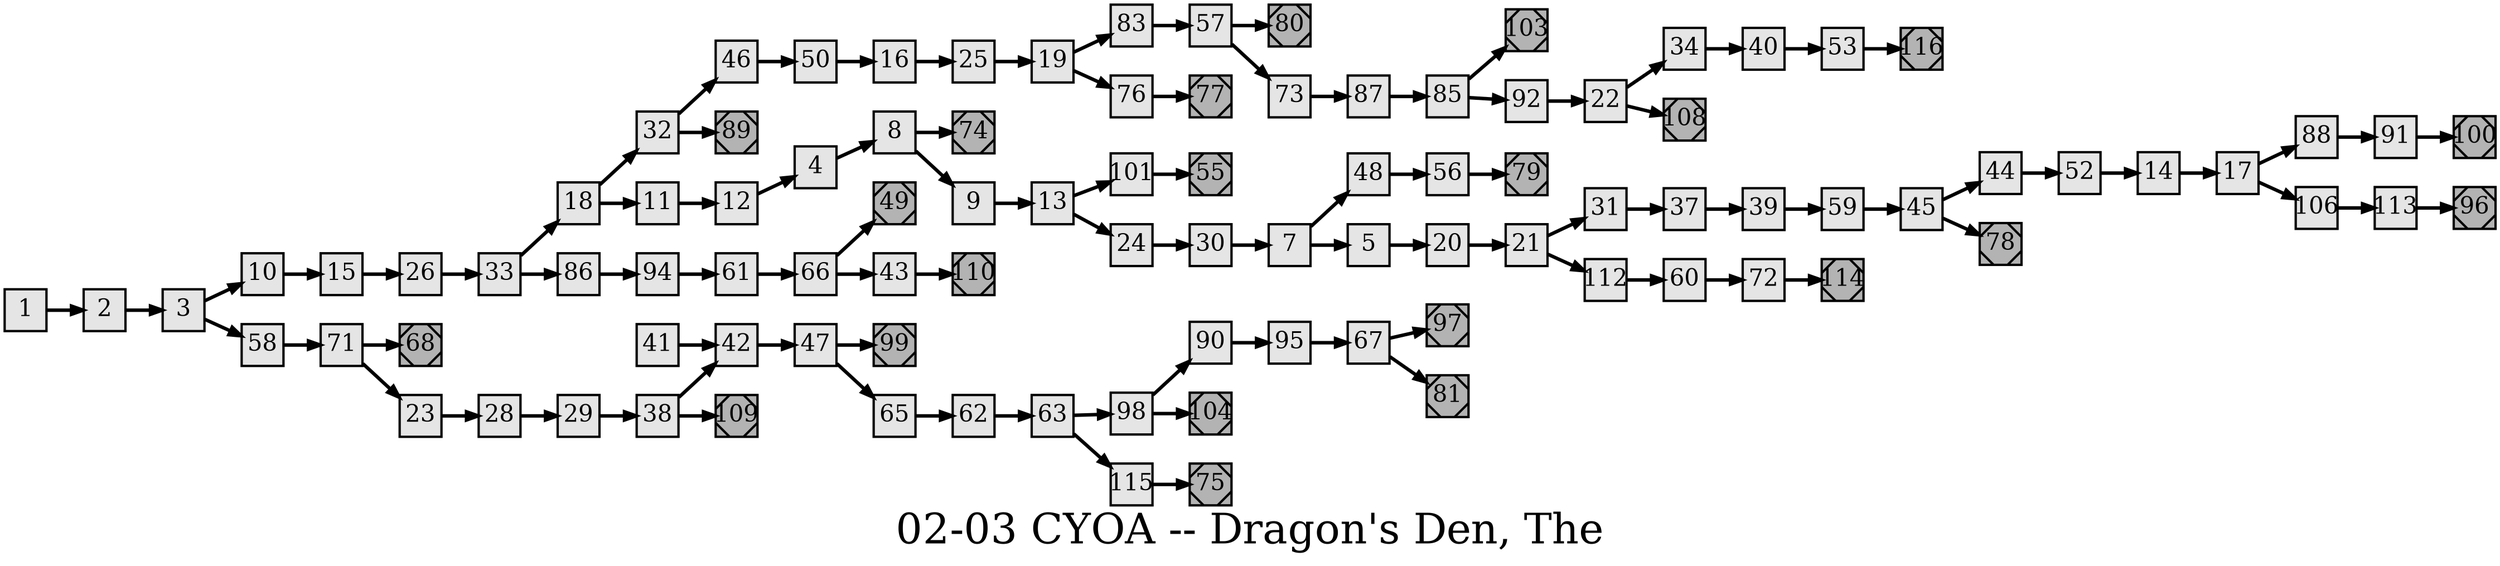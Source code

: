 digraph g{
  graph [ label="02-03 CYOA -- Dragon's Den, The" rankdir=LR, ordering=out, fontsize=36, nodesep="0.35", ranksep="0.45"];
  node  [shape=rect, penwidth=2, fontsize=20, style=filled, fillcolor=grey90, margin="0,0", labelfloat=true, regular=true, fixedsize=true];
  edge  [labelfloat=true, penwidth=3, fontsize=12];
  // ---;
  // group  : Katz;
  // id     : 02-03;
  // gbid   : 539;
  // series : CYOA;
  // title  : Dragon's Den, The;
  // author : Richard Brightfield;
  // credit:;
  // - name : Cindy Lam;
  // role : encoder;
  // date : 2018-03-16;
  // - name : Jeremy Douglass;
  // role : editor;
  // date : 2018-05-04;
  // render:;
  // - name   : small;
  // styles : gvStyles.txt;
  // engine : dot;
  // comment: >;
  
  // ---;
  
  // From | To | Label;
  
  1 -> 2;
  2 -> 3;
  3 -> 10;
  3 -> 58;
  4 -> 8;
  5 -> 20;
  7 -> 48;
  7 -> 5;
  8 -> 74;
  8 -> 9;
  9 -> 13;
  10 -> 15;
  11 -> 12;
  12 -> 4;
  13 -> 101;
  13 -> 24;
  14 -> 17;
  15 -> 26;
  16 -> 25;
  17 -> 88;
  17 -> 106;
  18 -> 32;
  18 -> 11;
  19 -> 83;
  19 -> 76;
  20 -> 21;
  21 -> 31;
  21 -> 112;
  22 -> 34;
  22 -> 108;
  23 -> 28;
  24 -> 30;
  25 -> 19;
  26 -> 33;
  28 -> 29;
  29 -> 38;
  30 -> 7;
  31 -> 37;
  32 -> 46;
  32 -> 89;
  33 -> 18;
  33 -> 86;
  34 -> 40;
  37 -> 39;
  38 -> 42;
  38 -> 109;
  39 -> 59;
  40 -> 53;
  41 -> 42;
  42 -> 47;
  43 -> 110;
  44 -> 52;
  45 -> 44;
  45 -> 78;
  46 -> 50;
  47 -> 99;
  47 -> 65;
  48 -> 56;
  49	[ xlabel="E", shape=Msquare, fontsize=20, fillcolor=grey70, xlabel="" ];
  50 -> 16;
  52 -> 14;
  53 -> 116;
  55	[ xlabel="E", shape=Msquare, fontsize=20, fillcolor=grey70, xlabel="" ];
  56 -> 79;
  57 -> 80;
  57 -> 73;
  58 -> 71;
  59 -> 45;
  60 -> 72;
  61 -> 66;
  62 -> 63;
  63 -> 98;
  63 -> 115;
  65 -> 62;
  66 -> 49;
  66 -> 43;
  67 -> 97;
  67 -> 81;
  68	[ xlabel="E", shape=Msquare, fontsize=20, fillcolor=grey70, xlabel="" ];
  71 -> 68;
  71 -> 23;
  72 -> 114;
  73 -> 87;
  74	[ xlabel="E", shape=Msquare, fontsize=20, fillcolor=grey70, xlabel="" ];
  75	[ xlabel="E", shape=Msquare, fontsize=20, fillcolor=grey70, xlabel="" ];
  76 -> 77;
  77	[ xlabel="E", shape=Msquare, fontsize=20, fillcolor=grey70, xlabel="" ];
  78	[ xlabel="E", shape=Msquare, fontsize=20, fillcolor=grey70, xlabel="" ];
  79	[ xlabel="E", shape=Msquare, fontsize=20, fillcolor=grey70, xlabel="" ];
  80	[ xlabel="E", shape=Msquare, fontsize=20, fillcolor=grey70, xlabel="" ];
  81	[ xlabel="E", shape=Msquare, fontsize=20, fillcolor=grey70, xlabel="" ];
  83 -> 57;
  85 -> 103;
  85 -> 92;
  86 -> 94;
  87 -> 85;
  88 -> 91;
  89	[ xlabel="E", shape=Msquare, fontsize=20, fillcolor=grey70, xlabel="" ];
  90 -> 95;
  91 -> 100;
  92 -> 22;
  94 -> 61;
  95 -> 67;
  96	[ xlabel="E", shape=Msquare, fontsize=20, fillcolor=grey70, xlabel="" ];
  97	[ xlabel="E", shape=Msquare, fontsize=20, fillcolor=grey70, xlabel="" ];
  98 -> 90;
  98 -> 104;
  99	[ xlabel="E", shape=Msquare, fontsize=20, fillcolor=grey70, xlabel="" ];
  100	[ xlabel="E", shape=Msquare, fontsize=20, fillcolor=grey70, xlabel="" ];
  101 -> 55;
  103	[ xlabel="E", shape=Msquare, fontsize=20, fillcolor=grey70, xlabel="" ];
  104	[ xlabel="E", shape=Msquare, fontsize=20, fillcolor=grey70, xlabel="" ];
  106 -> 113;
  108	[ xlabel="E", shape=Msquare, fontsize=20, fillcolor=grey70, xlabel="" ];
  109	[ xlabel="E", shape=Msquare, fontsize=20, fillcolor=grey70, xlabel="" ];
  110	[ xlabel="E", shape=Msquare, fontsize=20, fillcolor=grey70, xlabel="" ];
  112 -> 60;
  113 -> 96;
  114	[ xlabel="E", shape=Msquare, fontsize=20, fillcolor=grey70, xlabel="" ];
  115 -> 75;
  116	[ xlabel="E", shape=Msquare, fontsize=20, fillcolor=grey70, xlabel="" ];

  // Illustrations;
  
  7	[ xlabel="ILL", image="illustration-full.png", xlabel="" ];
  26	[ xlabel="ILL", image="illustration-full.png", xlabel="" ];
  34	[ xlabel="ILL", image="illustration-full.png", xlabel="" ];
  37	[ xlabel="ILL", image="illustration-full.png", xlabel="" ];
  50	[ xlabel="ILL", image="illustration-full.png", xlabel="" ];
  55	[ xlabel="ILL", image="illustration-full.png", xlabel="" ];
  65	[ xlabel="ILL", image="illustration-full.png", xlabel="" ];
  68	[ xlabel="ILL", image="illustration-full.png", xlabel="" ];
  71	[ xlabel="ILL", image="illustration-full.png", xlabel="" ];
  83	[ xlabel="ILL", image="illustration-full.png", xlabel="" ];
  85	[ xlabel="ILL", image="illustration-full.png", xlabel="" ];
  92	[ xlabel="ILL", image="illustration-full.png", xlabel="" ];
  103	[ xlabel="ILL", image="illustration-full.png", xlabel="" ];
  104	[ xlabel="ILL", image="illustration-full.png", xlabel="" ];
  106	[ xlabel="ILL", image="illustration-full.png", xlabel="" ];
  110	[ xlabel="ILL", image="illustration-full.png", xlabel="" ];
  
  1	[ xlabel="IBEFORE", image="illustration-upper.png", xlabel="" ];
  5	[ xlabel="IAFTER", image="illustration-lower.png", xlabel="" ];
  12	[ xlabel="IBEFORE", image="illustration-upper.png", xlabel="" ];
  40	[ xlabel="IBEFORE", image="illustration-upper.png", xlabel="" ];
  42	[ xlabel="IBEFORE", image="illustration-upper.png", xlabel="" ];
  49	[ xlabel="IAFTER", image="illustration-lower.png", xlabel="" ];
  63	[ xlabel="IAFTER", image="illustration-lower.png", xlabel="" ];
  75	[ xlabel="IBEFORE", image="illustration-upper.png", xlabel="" ];
  77	[ xlabel="IBEFORE", image="illustration-upper.png", xlabel="" ];
  78	[ xlabel="IBEFORE", image="illustration-upper.png", xlabel="" ];
  81	[ xlabel="IAFTER", image="illustration-lower.png", xlabel="" ];
  87	[ xlabel="IBEFORE", image="illustration-upper.png", xlabel="" ];
  88	[ xlabel="IBEFORE", image="illustration-upper.png", xlabel="" ];
  95	[ xlabel="IAFTER", image="illustration-lower.png", xlabel="" ];
  97	[ xlabel="IAFTER", image="illustration-lower.png", xlabel="" ];
  99	[ xlabel="IAFTER", image="illustration-lower.png", xlabel="" ];
  109	[ xlabel="IAFTER", image="illustration-lower.png", xlabel="" ];
}

